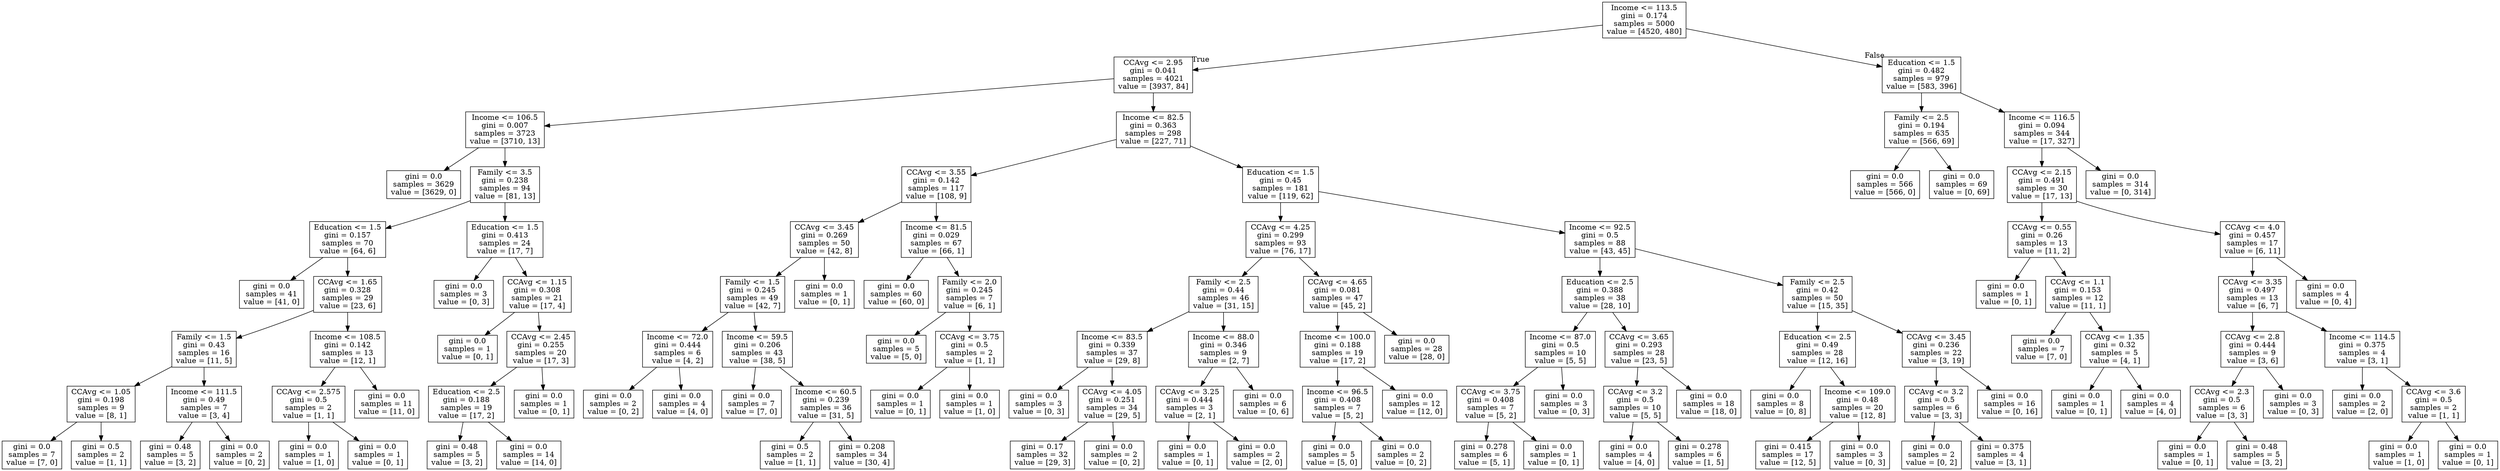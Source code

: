 digraph Tree {
node [shape=box] ;
0 [label="Income <= 113.5\ngini = 0.174\nsamples = 5000\nvalue = [4520, 480]"] ;
1 [label="CCAvg <= 2.95\ngini = 0.041\nsamples = 4021\nvalue = [3937, 84]"] ;
0 -> 1 [labeldistance=2.5, labelangle=45, headlabel="True"] ;
2 [label="Income <= 106.5\ngini = 0.007\nsamples = 3723\nvalue = [3710, 13]"] ;
1 -> 2 ;
3 [label="gini = 0.0\nsamples = 3629\nvalue = [3629, 0]"] ;
2 -> 3 ;
4 [label="Family <= 3.5\ngini = 0.238\nsamples = 94\nvalue = [81, 13]"] ;
2 -> 4 ;
5 [label="Education <= 1.5\ngini = 0.157\nsamples = 70\nvalue = [64, 6]"] ;
4 -> 5 ;
6 [label="gini = 0.0\nsamples = 41\nvalue = [41, 0]"] ;
5 -> 6 ;
7 [label="CCAvg <= 1.65\ngini = 0.328\nsamples = 29\nvalue = [23, 6]"] ;
5 -> 7 ;
8 [label="Family <= 1.5\ngini = 0.43\nsamples = 16\nvalue = [11, 5]"] ;
7 -> 8 ;
9 [label="CCAvg <= 1.05\ngini = 0.198\nsamples = 9\nvalue = [8, 1]"] ;
8 -> 9 ;
10 [label="gini = 0.0\nsamples = 7\nvalue = [7, 0]"] ;
9 -> 10 ;
11 [label="gini = 0.5\nsamples = 2\nvalue = [1, 1]"] ;
9 -> 11 ;
12 [label="Income <= 111.5\ngini = 0.49\nsamples = 7\nvalue = [3, 4]"] ;
8 -> 12 ;
13 [label="gini = 0.48\nsamples = 5\nvalue = [3, 2]"] ;
12 -> 13 ;
14 [label="gini = 0.0\nsamples = 2\nvalue = [0, 2]"] ;
12 -> 14 ;
15 [label="Income <= 108.5\ngini = 0.142\nsamples = 13\nvalue = [12, 1]"] ;
7 -> 15 ;
16 [label="CCAvg <= 2.575\ngini = 0.5\nsamples = 2\nvalue = [1, 1]"] ;
15 -> 16 ;
17 [label="gini = 0.0\nsamples = 1\nvalue = [1, 0]"] ;
16 -> 17 ;
18 [label="gini = 0.0\nsamples = 1\nvalue = [0, 1]"] ;
16 -> 18 ;
19 [label="gini = 0.0\nsamples = 11\nvalue = [11, 0]"] ;
15 -> 19 ;
20 [label="Education <= 1.5\ngini = 0.413\nsamples = 24\nvalue = [17, 7]"] ;
4 -> 20 ;
21 [label="gini = 0.0\nsamples = 3\nvalue = [0, 3]"] ;
20 -> 21 ;
22 [label="CCAvg <= 1.15\ngini = 0.308\nsamples = 21\nvalue = [17, 4]"] ;
20 -> 22 ;
23 [label="gini = 0.0\nsamples = 1\nvalue = [0, 1]"] ;
22 -> 23 ;
24 [label="CCAvg <= 2.45\ngini = 0.255\nsamples = 20\nvalue = [17, 3]"] ;
22 -> 24 ;
25 [label="Education <= 2.5\ngini = 0.188\nsamples = 19\nvalue = [17, 2]"] ;
24 -> 25 ;
26 [label="gini = 0.48\nsamples = 5\nvalue = [3, 2]"] ;
25 -> 26 ;
27 [label="gini = 0.0\nsamples = 14\nvalue = [14, 0]"] ;
25 -> 27 ;
28 [label="gini = 0.0\nsamples = 1\nvalue = [0, 1]"] ;
24 -> 28 ;
29 [label="Income <= 82.5\ngini = 0.363\nsamples = 298\nvalue = [227, 71]"] ;
1 -> 29 ;
30 [label="CCAvg <= 3.55\ngini = 0.142\nsamples = 117\nvalue = [108, 9]"] ;
29 -> 30 ;
31 [label="CCAvg <= 3.45\ngini = 0.269\nsamples = 50\nvalue = [42, 8]"] ;
30 -> 31 ;
32 [label="Family <= 1.5\ngini = 0.245\nsamples = 49\nvalue = [42, 7]"] ;
31 -> 32 ;
33 [label="Income <= 72.0\ngini = 0.444\nsamples = 6\nvalue = [4, 2]"] ;
32 -> 33 ;
34 [label="gini = 0.0\nsamples = 2\nvalue = [0, 2]"] ;
33 -> 34 ;
35 [label="gini = 0.0\nsamples = 4\nvalue = [4, 0]"] ;
33 -> 35 ;
36 [label="Income <= 59.5\ngini = 0.206\nsamples = 43\nvalue = [38, 5]"] ;
32 -> 36 ;
37 [label="gini = 0.0\nsamples = 7\nvalue = [7, 0]"] ;
36 -> 37 ;
38 [label="Income <= 60.5\ngini = 0.239\nsamples = 36\nvalue = [31, 5]"] ;
36 -> 38 ;
39 [label="gini = 0.5\nsamples = 2\nvalue = [1, 1]"] ;
38 -> 39 ;
40 [label="gini = 0.208\nsamples = 34\nvalue = [30, 4]"] ;
38 -> 40 ;
41 [label="gini = 0.0\nsamples = 1\nvalue = [0, 1]"] ;
31 -> 41 ;
42 [label="Income <= 81.5\ngini = 0.029\nsamples = 67\nvalue = [66, 1]"] ;
30 -> 42 ;
43 [label="gini = 0.0\nsamples = 60\nvalue = [60, 0]"] ;
42 -> 43 ;
44 [label="Family <= 2.0\ngini = 0.245\nsamples = 7\nvalue = [6, 1]"] ;
42 -> 44 ;
45 [label="gini = 0.0\nsamples = 5\nvalue = [5, 0]"] ;
44 -> 45 ;
46 [label="CCAvg <= 3.75\ngini = 0.5\nsamples = 2\nvalue = [1, 1]"] ;
44 -> 46 ;
47 [label="gini = 0.0\nsamples = 1\nvalue = [0, 1]"] ;
46 -> 47 ;
48 [label="gini = 0.0\nsamples = 1\nvalue = [1, 0]"] ;
46 -> 48 ;
49 [label="Education <= 1.5\ngini = 0.45\nsamples = 181\nvalue = [119, 62]"] ;
29 -> 49 ;
50 [label="CCAvg <= 4.25\ngini = 0.299\nsamples = 93\nvalue = [76, 17]"] ;
49 -> 50 ;
51 [label="Family <= 2.5\ngini = 0.44\nsamples = 46\nvalue = [31, 15]"] ;
50 -> 51 ;
52 [label="Income <= 83.5\ngini = 0.339\nsamples = 37\nvalue = [29, 8]"] ;
51 -> 52 ;
53 [label="gini = 0.0\nsamples = 3\nvalue = [0, 3]"] ;
52 -> 53 ;
54 [label="CCAvg <= 4.05\ngini = 0.251\nsamples = 34\nvalue = [29, 5]"] ;
52 -> 54 ;
55 [label="gini = 0.17\nsamples = 32\nvalue = [29, 3]"] ;
54 -> 55 ;
56 [label="gini = 0.0\nsamples = 2\nvalue = [0, 2]"] ;
54 -> 56 ;
57 [label="Income <= 88.0\ngini = 0.346\nsamples = 9\nvalue = [2, 7]"] ;
51 -> 57 ;
58 [label="CCAvg <= 3.25\ngini = 0.444\nsamples = 3\nvalue = [2, 1]"] ;
57 -> 58 ;
59 [label="gini = 0.0\nsamples = 1\nvalue = [0, 1]"] ;
58 -> 59 ;
60 [label="gini = 0.0\nsamples = 2\nvalue = [2, 0]"] ;
58 -> 60 ;
61 [label="gini = 0.0\nsamples = 6\nvalue = [0, 6]"] ;
57 -> 61 ;
62 [label="CCAvg <= 4.65\ngini = 0.081\nsamples = 47\nvalue = [45, 2]"] ;
50 -> 62 ;
63 [label="Income <= 100.0\ngini = 0.188\nsamples = 19\nvalue = [17, 2]"] ;
62 -> 63 ;
64 [label="Income <= 96.5\ngini = 0.408\nsamples = 7\nvalue = [5, 2]"] ;
63 -> 64 ;
65 [label="gini = 0.0\nsamples = 5\nvalue = [5, 0]"] ;
64 -> 65 ;
66 [label="gini = 0.0\nsamples = 2\nvalue = [0, 2]"] ;
64 -> 66 ;
67 [label="gini = 0.0\nsamples = 12\nvalue = [12, 0]"] ;
63 -> 67 ;
68 [label="gini = 0.0\nsamples = 28\nvalue = [28, 0]"] ;
62 -> 68 ;
69 [label="Income <= 92.5\ngini = 0.5\nsamples = 88\nvalue = [43, 45]"] ;
49 -> 69 ;
70 [label="Education <= 2.5\ngini = 0.388\nsamples = 38\nvalue = [28, 10]"] ;
69 -> 70 ;
71 [label="Income <= 87.0\ngini = 0.5\nsamples = 10\nvalue = [5, 5]"] ;
70 -> 71 ;
72 [label="CCAvg <= 3.75\ngini = 0.408\nsamples = 7\nvalue = [5, 2]"] ;
71 -> 72 ;
73 [label="gini = 0.278\nsamples = 6\nvalue = [5, 1]"] ;
72 -> 73 ;
74 [label="gini = 0.0\nsamples = 1\nvalue = [0, 1]"] ;
72 -> 74 ;
75 [label="gini = 0.0\nsamples = 3\nvalue = [0, 3]"] ;
71 -> 75 ;
76 [label="CCAvg <= 3.65\ngini = 0.293\nsamples = 28\nvalue = [23, 5]"] ;
70 -> 76 ;
77 [label="CCAvg <= 3.2\ngini = 0.5\nsamples = 10\nvalue = [5, 5]"] ;
76 -> 77 ;
78 [label="gini = 0.0\nsamples = 4\nvalue = [4, 0]"] ;
77 -> 78 ;
79 [label="gini = 0.278\nsamples = 6\nvalue = [1, 5]"] ;
77 -> 79 ;
80 [label="gini = 0.0\nsamples = 18\nvalue = [18, 0]"] ;
76 -> 80 ;
81 [label="Family <= 2.5\ngini = 0.42\nsamples = 50\nvalue = [15, 35]"] ;
69 -> 81 ;
82 [label="Education <= 2.5\ngini = 0.49\nsamples = 28\nvalue = [12, 16]"] ;
81 -> 82 ;
83 [label="gini = 0.0\nsamples = 8\nvalue = [0, 8]"] ;
82 -> 83 ;
84 [label="Income <= 109.0\ngini = 0.48\nsamples = 20\nvalue = [12, 8]"] ;
82 -> 84 ;
85 [label="gini = 0.415\nsamples = 17\nvalue = [12, 5]"] ;
84 -> 85 ;
86 [label="gini = 0.0\nsamples = 3\nvalue = [0, 3]"] ;
84 -> 86 ;
87 [label="CCAvg <= 3.45\ngini = 0.236\nsamples = 22\nvalue = [3, 19]"] ;
81 -> 87 ;
88 [label="CCAvg <= 3.2\ngini = 0.5\nsamples = 6\nvalue = [3, 3]"] ;
87 -> 88 ;
89 [label="gini = 0.0\nsamples = 2\nvalue = [0, 2]"] ;
88 -> 89 ;
90 [label="gini = 0.375\nsamples = 4\nvalue = [3, 1]"] ;
88 -> 90 ;
91 [label="gini = 0.0\nsamples = 16\nvalue = [0, 16]"] ;
87 -> 91 ;
92 [label="Education <= 1.5\ngini = 0.482\nsamples = 979\nvalue = [583, 396]"] ;
0 -> 92 [labeldistance=2.5, labelangle=-45, headlabel="False"] ;
93 [label="Family <= 2.5\ngini = 0.194\nsamples = 635\nvalue = [566, 69]"] ;
92 -> 93 ;
94 [label="gini = 0.0\nsamples = 566\nvalue = [566, 0]"] ;
93 -> 94 ;
95 [label="gini = 0.0\nsamples = 69\nvalue = [0, 69]"] ;
93 -> 95 ;
96 [label="Income <= 116.5\ngini = 0.094\nsamples = 344\nvalue = [17, 327]"] ;
92 -> 96 ;
97 [label="CCAvg <= 2.15\ngini = 0.491\nsamples = 30\nvalue = [17, 13]"] ;
96 -> 97 ;
98 [label="CCAvg <= 0.55\ngini = 0.26\nsamples = 13\nvalue = [11, 2]"] ;
97 -> 98 ;
99 [label="gini = 0.0\nsamples = 1\nvalue = [0, 1]"] ;
98 -> 99 ;
100 [label="CCAvg <= 1.1\ngini = 0.153\nsamples = 12\nvalue = [11, 1]"] ;
98 -> 100 ;
101 [label="gini = 0.0\nsamples = 7\nvalue = [7, 0]"] ;
100 -> 101 ;
102 [label="CCAvg <= 1.35\ngini = 0.32\nsamples = 5\nvalue = [4, 1]"] ;
100 -> 102 ;
103 [label="gini = 0.0\nsamples = 1\nvalue = [0, 1]"] ;
102 -> 103 ;
104 [label="gini = 0.0\nsamples = 4\nvalue = [4, 0]"] ;
102 -> 104 ;
105 [label="CCAvg <= 4.0\ngini = 0.457\nsamples = 17\nvalue = [6, 11]"] ;
97 -> 105 ;
106 [label="CCAvg <= 3.35\ngini = 0.497\nsamples = 13\nvalue = [6, 7]"] ;
105 -> 106 ;
107 [label="CCAvg <= 2.8\ngini = 0.444\nsamples = 9\nvalue = [3, 6]"] ;
106 -> 107 ;
108 [label="CCAvg <= 2.3\ngini = 0.5\nsamples = 6\nvalue = [3, 3]"] ;
107 -> 108 ;
109 [label="gini = 0.0\nsamples = 1\nvalue = [0, 1]"] ;
108 -> 109 ;
110 [label="gini = 0.48\nsamples = 5\nvalue = [3, 2]"] ;
108 -> 110 ;
111 [label="gini = 0.0\nsamples = 3\nvalue = [0, 3]"] ;
107 -> 111 ;
112 [label="Income <= 114.5\ngini = 0.375\nsamples = 4\nvalue = [3, 1]"] ;
106 -> 112 ;
113 [label="gini = 0.0\nsamples = 2\nvalue = [2, 0]"] ;
112 -> 113 ;
114 [label="CCAvg <= 3.6\ngini = 0.5\nsamples = 2\nvalue = [1, 1]"] ;
112 -> 114 ;
115 [label="gini = 0.0\nsamples = 1\nvalue = [1, 0]"] ;
114 -> 115 ;
116 [label="gini = 0.0\nsamples = 1\nvalue = [0, 1]"] ;
114 -> 116 ;
117 [label="gini = 0.0\nsamples = 4\nvalue = [0, 4]"] ;
105 -> 117 ;
118 [label="gini = 0.0\nsamples = 314\nvalue = [0, 314]"] ;
96 -> 118 ;
}